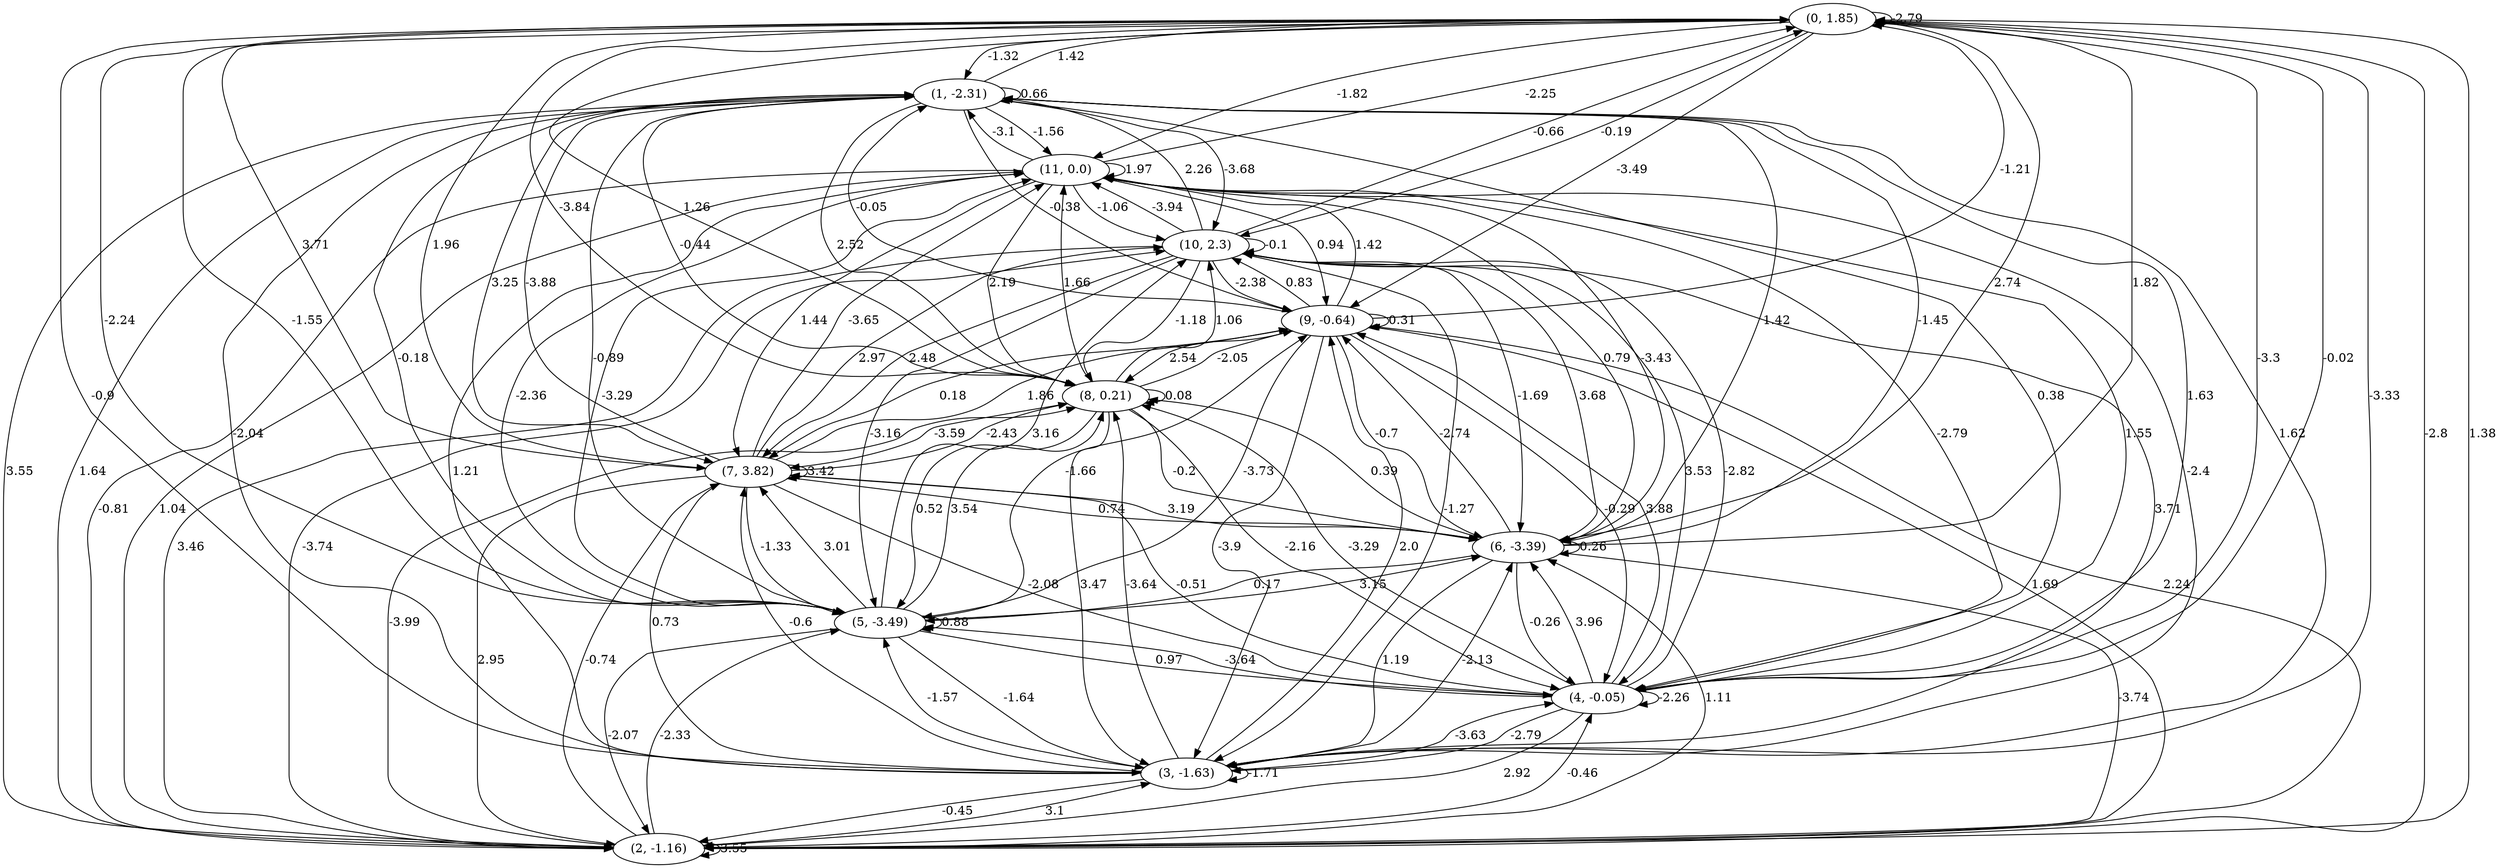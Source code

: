 digraph {
    0 [ label = "(0, 1.85)" ]
    1 [ label = "(1, -2.31)" ]
    2 [ label = "(2, -1.16)" ]
    3 [ label = "(3, -1.63)" ]
    4 [ label = "(4, -0.05)" ]
    5 [ label = "(5, -3.49)" ]
    6 [ label = "(6, -3.39)" ]
    7 [ label = "(7, 3.82)" ]
    8 [ label = "(8, 0.21)" ]
    9 [ label = "(9, -0.64)" ]
    10 [ label = "(10, 2.3)" ]
    11 [ label = "(11, 0.0)" ]
    0 -> 0 [ label = "-2.79" ]
    1 -> 1 [ label = "0.66" ]
    2 -> 2 [ label = "3.55" ]
    3 -> 3 [ label = "-1.71" ]
    4 -> 4 [ label = "-2.26" ]
    5 -> 5 [ label = "0.88" ]
    6 -> 6 [ label = "0.26" ]
    7 -> 7 [ label = "3.42" ]
    8 -> 8 [ label = "0.08" ]
    9 -> 9 [ label = "0.31" ]
    10 -> 10 [ label = "-0.1" ]
    11 -> 11 [ label = "1.97" ]
    1 -> 0 [ label = "1.42" ]
    2 -> 0 [ label = "1.38" ]
    3 -> 0 [ label = "-3.33" ]
    4 -> 0 [ label = "-3.3" ]
    5 -> 0 [ label = "-1.55" ]
    6 -> 0 [ label = "1.82" ]
    7 -> 0 [ label = "3.71" ]
    8 -> 0 [ label = "1.26" ]
    9 -> 0 [ label = "-1.21" ]
    10 -> 0 [ label = "-0.66" ]
    11 -> 0 [ label = "-2.25" ]
    0 -> 1 [ label = "-1.32" ]
    2 -> 1 [ label = "1.64" ]
    3 -> 1 [ label = "-2.04" ]
    4 -> 1 [ label = "1.63" ]
    5 -> 1 [ label = "-0.18" ]
    6 -> 1 [ label = "-1.45" ]
    7 -> 1 [ label = "-3.88" ]
    8 -> 1 [ label = "-0.44" ]
    9 -> 1 [ label = "-0.05" ]
    10 -> 1 [ label = "2.26" ]
    11 -> 1 [ label = "-3.1" ]
    0 -> 2 [ label = "-2.8" ]
    1 -> 2 [ label = "3.55" ]
    3 -> 2 [ label = "-0.45" ]
    4 -> 2 [ label = "2.92" ]
    5 -> 2 [ label = "-2.07" ]
    6 -> 2 [ label = "-3.74" ]
    7 -> 2 [ label = "2.95" ]
    9 -> 2 [ label = "1.69" ]
    10 -> 2 [ label = "3.46" ]
    11 -> 2 [ label = "-0.81" ]
    0 -> 3 [ label = "-0.9" ]
    1 -> 3 [ label = "1.62" ]
    2 -> 3 [ label = "3.1" ]
    4 -> 3 [ label = "-2.79" ]
    5 -> 3 [ label = "-1.64" ]
    6 -> 3 [ label = "1.19" ]
    7 -> 3 [ label = "0.73" ]
    8 -> 3 [ label = "3.47" ]
    9 -> 3 [ label = "-3.9" ]
    10 -> 3 [ label = "-1.27" ]
    11 -> 3 [ label = "-2.4" ]
    0 -> 4 [ label = "-0.02" ]
    1 -> 4 [ label = "0.38" ]
    2 -> 4 [ label = "-0.46" ]
    3 -> 4 [ label = "-3.63" ]
    5 -> 4 [ label = "0.97" ]
    6 -> 4 [ label = "-0.26" ]
    7 -> 4 [ label = "-2.08" ]
    8 -> 4 [ label = "-2.16" ]
    9 -> 4 [ label = "-0.29" ]
    10 -> 4 [ label = "3.53" ]
    11 -> 4 [ label = "-2.79" ]
    0 -> 5 [ label = "-2.24" ]
    1 -> 5 [ label = "-0.89" ]
    2 -> 5 [ label = "-2.33" ]
    3 -> 5 [ label = "-1.57" ]
    4 -> 5 [ label = "-3.64" ]
    6 -> 5 [ label = "0.17" ]
    7 -> 5 [ label = "-1.33" ]
    8 -> 5 [ label = "0.52" ]
    9 -> 5 [ label = "-3.73" ]
    10 -> 5 [ label = "-3.16" ]
    11 -> 5 [ label = "-2.36" ]
    0 -> 6 [ label = "2.74" ]
    1 -> 6 [ label = "1.42" ]
    2 -> 6 [ label = "1.11" ]
    3 -> 6 [ label = "-2.13" ]
    4 -> 6 [ label = "3.96" ]
    5 -> 6 [ label = "3.15" ]
    7 -> 6 [ label = "0.74" ]
    8 -> 6 [ label = "-0.2" ]
    9 -> 6 [ label = "-0.7" ]
    10 -> 6 [ label = "-1.69" ]
    11 -> 6 [ label = "0.79" ]
    0 -> 7 [ label = "1.96" ]
    1 -> 7 [ label = "3.25" ]
    2 -> 7 [ label = "-0.74" ]
    3 -> 7 [ label = "-0.6" ]
    4 -> 7 [ label = "-0.51" ]
    5 -> 7 [ label = "3.01" ]
    6 -> 7 [ label = "3.19" ]
    8 -> 7 [ label = "-3.59" ]
    9 -> 7 [ label = "0.18" ]
    10 -> 7 [ label = "2.48" ]
    11 -> 7 [ label = "1.44" ]
    0 -> 8 [ label = "-3.84" ]
    1 -> 8 [ label = "2.52" ]
    2 -> 8 [ label = "-3.99" ]
    3 -> 8 [ label = "-3.64" ]
    4 -> 8 [ label = "-3.29" ]
    5 -> 8 [ label = "3.54" ]
    6 -> 8 [ label = "0.39" ]
    7 -> 8 [ label = "-2.43" ]
    9 -> 8 [ label = "2.54" ]
    10 -> 8 [ label = "-1.18" ]
    11 -> 8 [ label = "2.19" ]
    0 -> 9 [ label = "-3.49" ]
    1 -> 9 [ label = "-0.38" ]
    2 -> 9 [ label = "2.24" ]
    3 -> 9 [ label = "2.0" ]
    4 -> 9 [ label = "3.88" ]
    5 -> 9 [ label = "-1.66" ]
    6 -> 9 [ label = "-2.74" ]
    7 -> 9 [ label = "1.86" ]
    8 -> 9 [ label = "-2.05" ]
    10 -> 9 [ label = "-2.38" ]
    11 -> 9 [ label = "0.94" ]
    0 -> 10 [ label = "-0.19" ]
    1 -> 10 [ label = "-3.68" ]
    2 -> 10 [ label = "-3.74" ]
    3 -> 10 [ label = "3.71" ]
    4 -> 10 [ label = "-2.82" ]
    5 -> 10 [ label = "3.16" ]
    6 -> 10 [ label = "3.68" ]
    7 -> 10 [ label = "2.97" ]
    8 -> 10 [ label = "1.06" ]
    9 -> 10 [ label = "0.83" ]
    11 -> 10 [ label = "-1.06" ]
    0 -> 11 [ label = "-1.82" ]
    1 -> 11 [ label = "-1.56" ]
    2 -> 11 [ label = "1.04" ]
    3 -> 11 [ label = "1.21" ]
    4 -> 11 [ label = "1.55" ]
    5 -> 11 [ label = "-3.29" ]
    6 -> 11 [ label = "-3.43" ]
    7 -> 11 [ label = "-3.65" ]
    8 -> 11 [ label = "1.66" ]
    9 -> 11 [ label = "1.42" ]
    10 -> 11 [ label = "-3.94" ]
}

